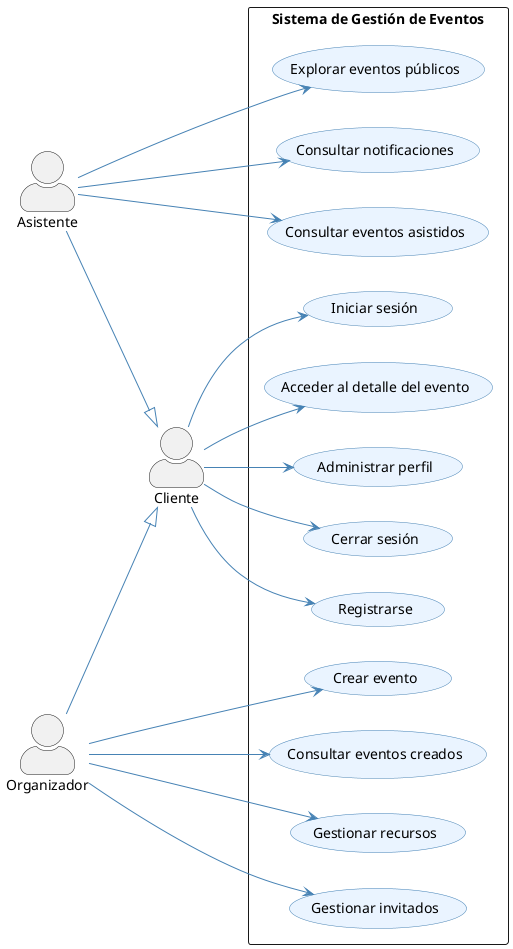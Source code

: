 @startuml
left to right direction
skinparam actorStyle awesome
skinparam usecase {
  BackgroundColor #EAF4FF
  BorderColor #4682B4
  ArrowColor #4682B4
}

actor Cliente as C
actor Asistente as A
actor Organizador as O

A --|> C
O --|> C

rectangle "Sistema de Gestión de Eventos" {
  
  (Registrarse) as UC01
  (Iniciar sesión) as UC02
  (Explorar eventos públicos) as UC03
  (Consultar notificaciones) as UC04
  (Consultar eventos asistidos) as UC05
  (Crear evento) as UC06
  (Consultar eventos creados) as UC07
  (Acceder al detalle del evento) as UC08
  (Gestionar recursos) as UC09
  (Gestionar invitados) as UC10
  (Administrar perfil) as UC11
  (Cerrar sesión) as UC12
}

' Casos de uso del Usuario (generales)
C --> UC01
C --> UC02
C --> UC08
C --> UC11
C --> UC12

' Casos de uso específicos del Asistente
A --> UC03
A --> UC04
A --> UC05

' Casos de uso específicos del Organizador
O --> UC06
O --> UC07
O --> UC09
O --> UC10

@enduml
